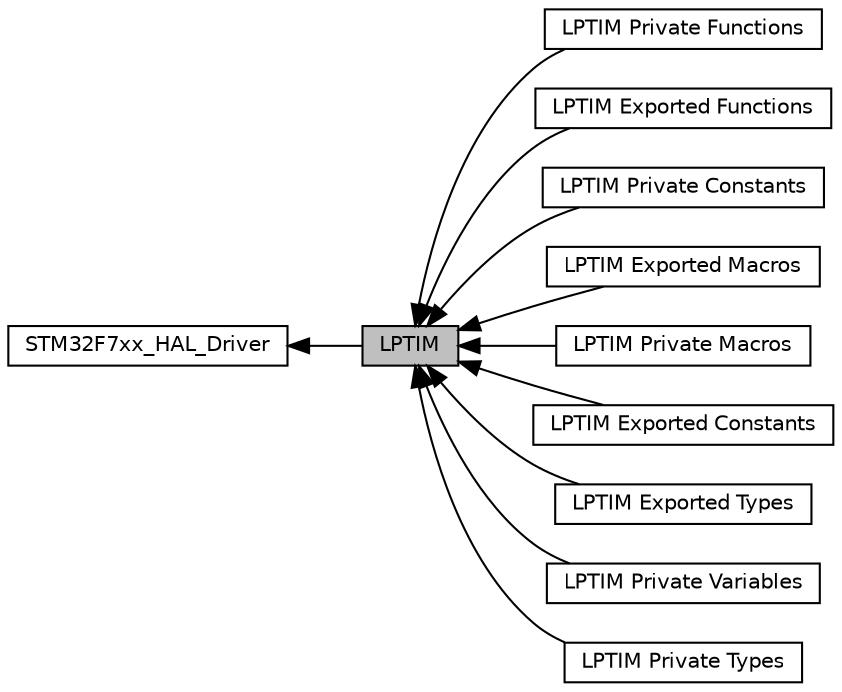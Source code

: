 digraph "LPTIM"
{
  edge [fontname="Helvetica",fontsize="10",labelfontname="Helvetica",labelfontsize="10"];
  node [fontname="Helvetica",fontsize="10",shape=record];
  rankdir=LR;
  Node10 [label="LPTIM Private Functions",height=0.2,width=0.4,color="black", fillcolor="white", style="filled",URL="$group___l_p_t_i_m___private___functions.html"];
  Node5 [label="LPTIM Exported Functions",height=0.2,width=0.4,color="black", fillcolor="white", style="filled",URL="$group___l_p_t_i_m___exported___functions.html"];
  Node8 [label="LPTIM Private Constants",height=0.2,width=0.4,color="black", fillcolor="white", style="filled",URL="$group___l_p_t_i_m___private___constants.html"];
  Node4 [label="LPTIM Exported Macros",height=0.2,width=0.4,color="black", fillcolor="white", style="filled",URL="$group___l_p_t_i_m___exported___macros.html"];
  Node9 [label="LPTIM Private Macros",height=0.2,width=0.4,color="black", fillcolor="white", style="filled",URL="$group___l_p_t_i_m___private___macros.html"];
  Node1 [label="STM32F7xx_HAL_Driver",height=0.2,width=0.4,color="black", fillcolor="white", style="filled",URL="$group___s_t_m32_f7xx___h_a_l___driver.html"];
  Node3 [label="LPTIM Exported Constants",height=0.2,width=0.4,color="black", fillcolor="white", style="filled",URL="$group___l_p_t_i_m___exported___constants.html"];
  Node0 [label="LPTIM",height=0.2,width=0.4,color="black", fillcolor="grey75", style="filled", fontcolor="black"];
  Node2 [label="LPTIM Exported Types",height=0.2,width=0.4,color="black", fillcolor="white", style="filled",URL="$group___l_p_t_i_m___exported___types.html"];
  Node7 [label="LPTIM Private Variables",height=0.2,width=0.4,color="black", fillcolor="white", style="filled",URL="$group___l_p_t_i_m___private___variables.html"];
  Node6 [label="LPTIM Private Types",height=0.2,width=0.4,color="black", fillcolor="white", style="filled",URL="$group___l_p_t_i_m___private___types.html"];
  Node1->Node0 [shape=plaintext, dir="back", style="solid"];
  Node0->Node2 [shape=plaintext, dir="back", style="solid"];
  Node0->Node3 [shape=plaintext, dir="back", style="solid"];
  Node0->Node4 [shape=plaintext, dir="back", style="solid"];
  Node0->Node5 [shape=plaintext, dir="back", style="solid"];
  Node0->Node6 [shape=plaintext, dir="back", style="solid"];
  Node0->Node7 [shape=plaintext, dir="back", style="solid"];
  Node0->Node8 [shape=plaintext, dir="back", style="solid"];
  Node0->Node9 [shape=plaintext, dir="back", style="solid"];
  Node0->Node10 [shape=plaintext, dir="back", style="solid"];
}
